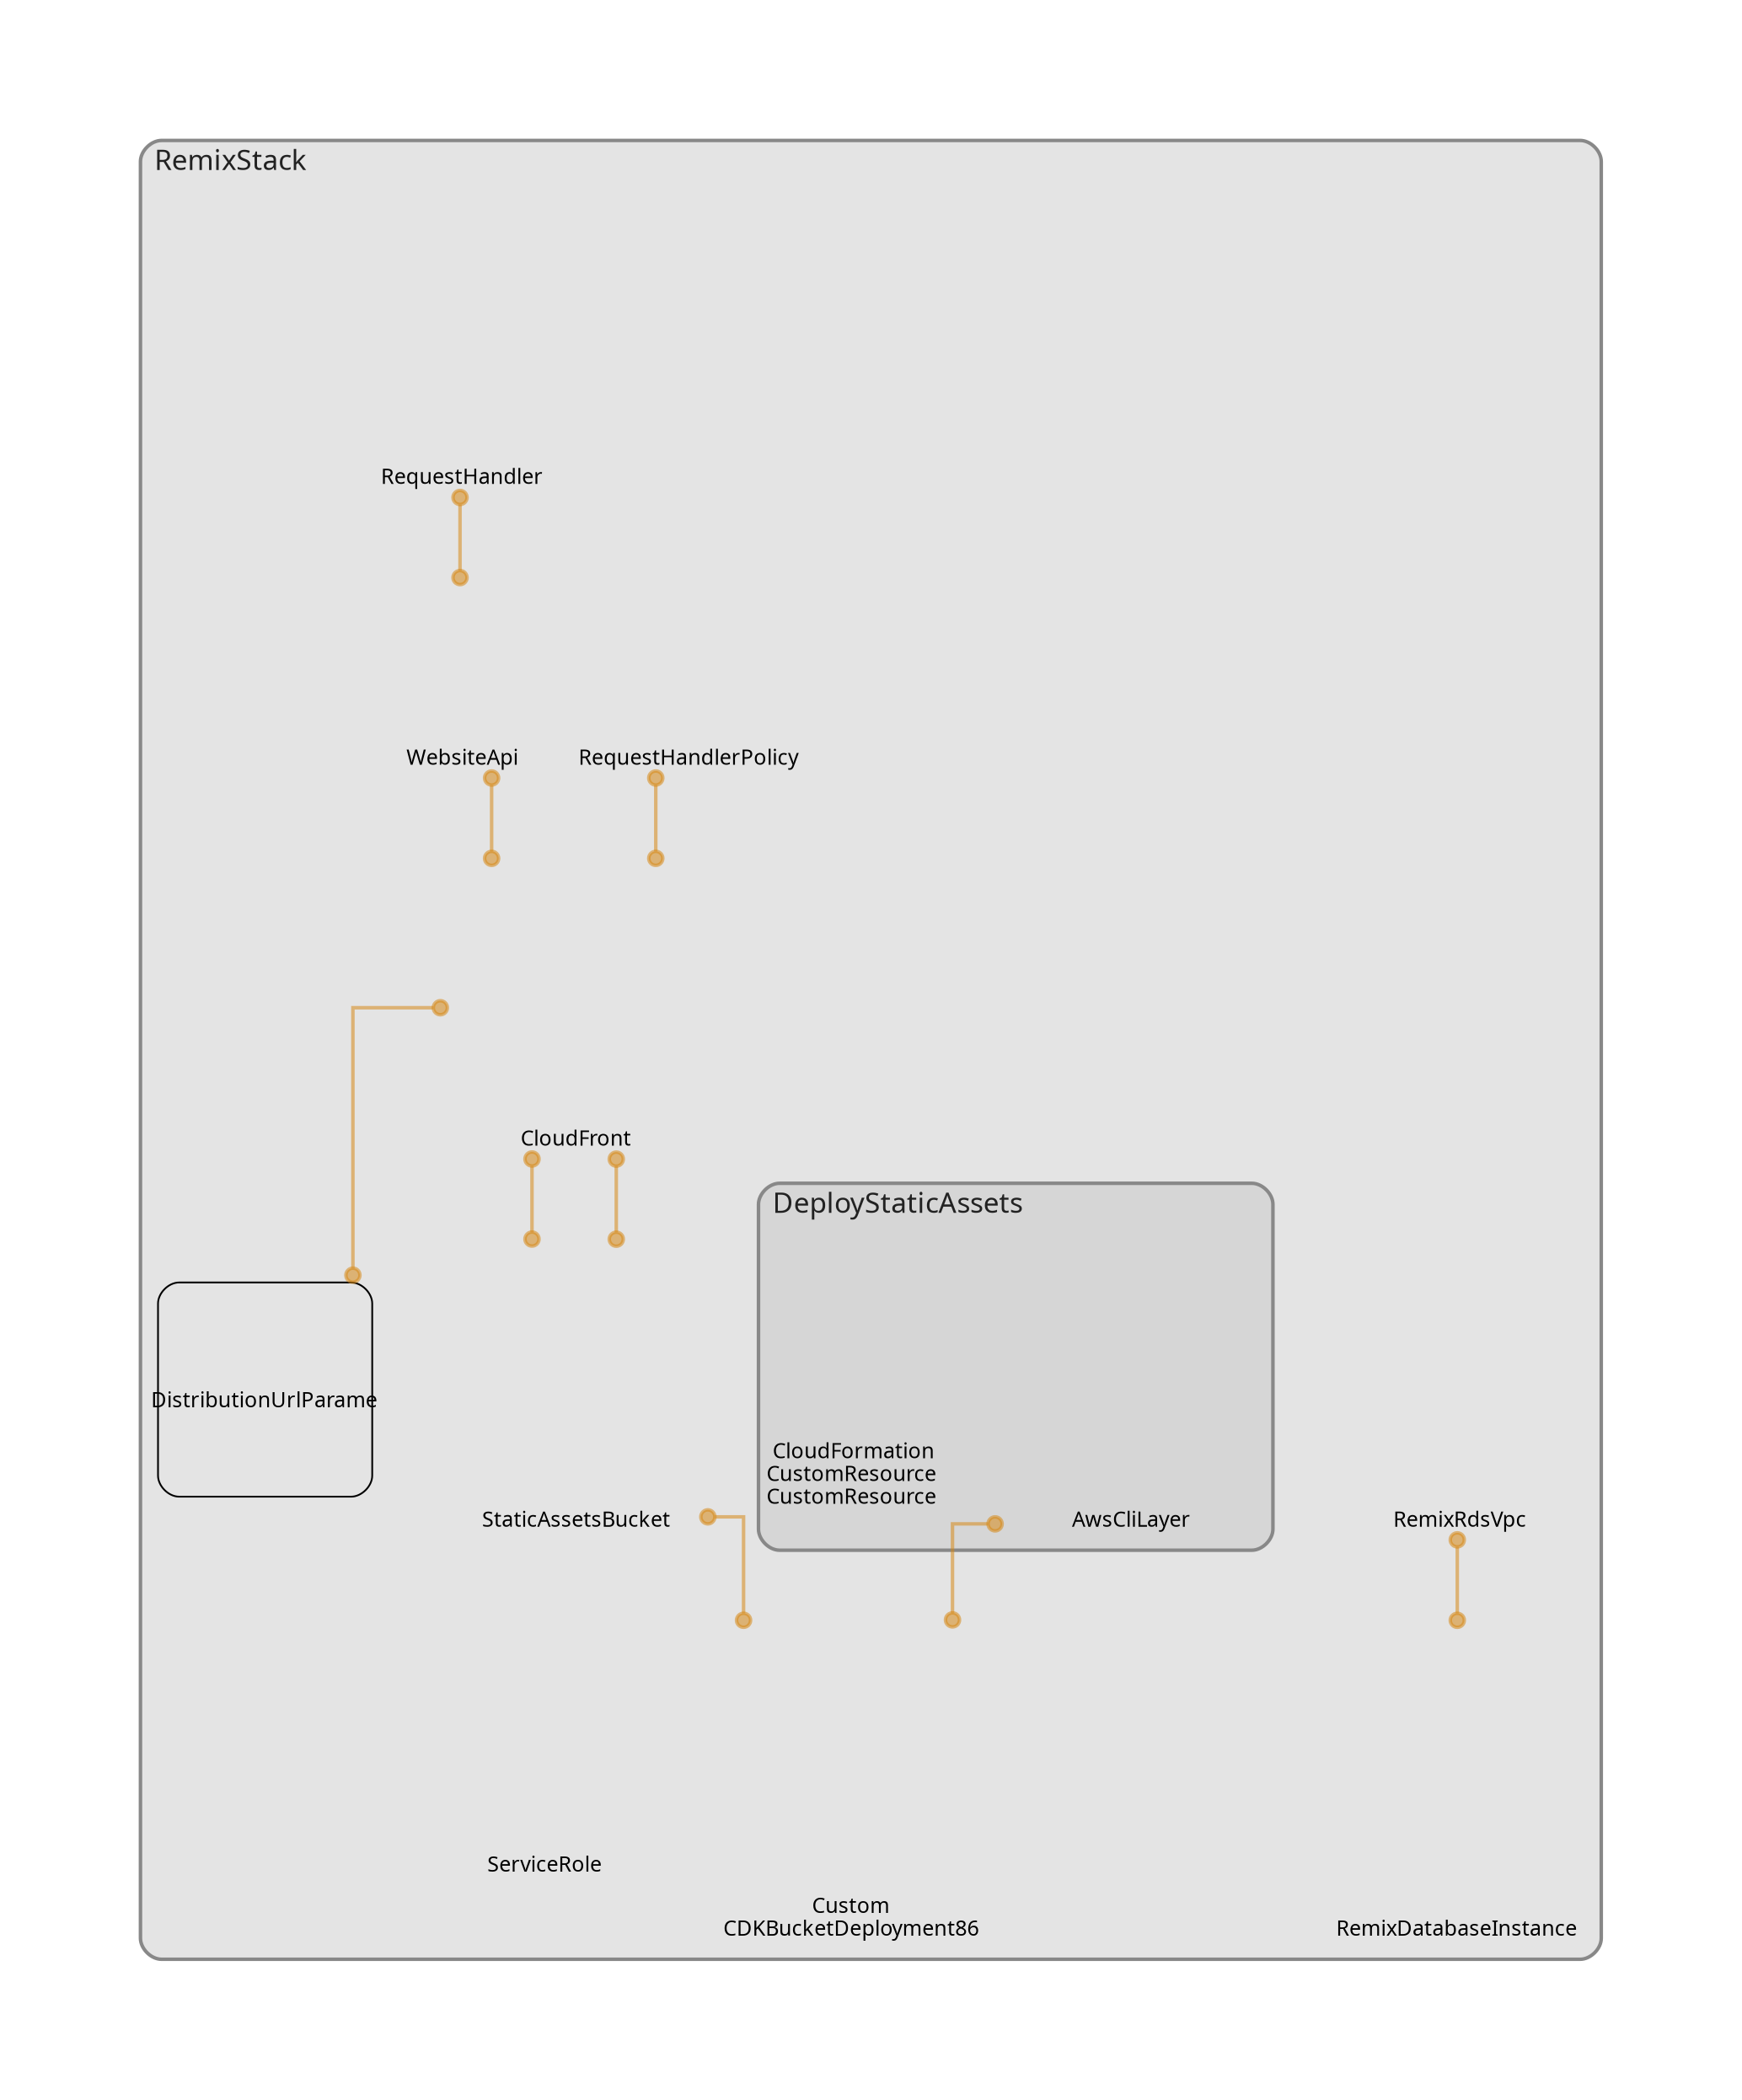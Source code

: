 digraph "Diagram" {
  splines = "ortho";
  pad = "1.0";
  nodesep = "0.60";
  ranksep = "0.75";
  fontname = "Sans-Serif";
  fontsize = "15";
  dpi = "200";
  rankdir = "BT";
  compound = "true";
  fontcolor = "#222222";
  edge [
    color = "#D5871488",
    penwidth = 2,
    arrowhead = "dot",
    arrowtail = "dot",
  ];
  node [
    shape = "box",
    style = "rounded",
    fixedsize = true,
    width = 1.7,
    height = 1.7,
    labelloc = "c",
    imagescale = true,
    fontname = "Sans-Serif",
    fontsize = 8,
    margin = 8,
  ];
  subgraph "RemixStack" {
    subgraph "cluster-SubGraph.RemixStack" {
      graph [
        label = "RemixStack",
        labelloc = "b",
        labeljust = "l",
        margin = "10",
        fontsize = "16",
        penwidth = "2",
        pencolor = "#888888",
        style = "filled,rounded",
        fillcolor = "#e4e4e4",
      ];
      "RemixStack/RemixRdsVpc" [
        label = " RemixRdsVpc",
        fontsize = 12,
        image = "/Users/Aslak.Hellesoy/git/florianwiech/remix-aws-cdk-example/node_modules/cdk-dia/icons/aws/Service/Arch_Networking-Content/64/Arch_Amazon-Virtual-Private-Cloud_64@5x.png",
        imagescale = "true",
        imagepos = "tc",
        penwidth = "0",
        shape = "node",
        fixedsize = "true",
        labelloc = "b",
        width = 2,
        height = 2.266,
      ];
      "RemixStack/RemixDatabaseInstance" [
        label = "\nRemixDatabaseInstance",
        fontsize = 12,
        image = "/Users/Aslak.Hellesoy/git/florianwiech/remix-aws-cdk-example/node_modules/cdk-dia/icons/aws/Resource/Res_Compute/Res_48_Dark/Res_Amazon-EC2_T3-Instance_48_Dark.png",
        imagescale = "true",
        imagepos = "tc",
        penwidth = "0",
        shape = "node",
        fixedsize = "true",
        labelloc = "b",
        width = 2,
        height = 2.4819999999999998,
      ];
      "RemixStack/StaticAssetsBucket" [
        label = " StaticAssetsBucket",
        fontsize = 12,
        image = "/Users/Aslak.Hellesoy/git/florianwiech/remix-aws-cdk-example/node_modules/cdk-dia/icons/aws/Service/Arch_Storage/64/Arch_Amazon-S3-Standard_64@5x.png",
        imagescale = "true",
        imagepos = "tc",
        penwidth = "0",
        shape = "node",
        fixedsize = "true",
        labelloc = "b",
        width = 2,
        height = 2.266,
      ];
      "RemixStack/Custom__CDKBucketDeployment8693BB64968944B69AAFB0CC9EB8756C" [
        label = " Custom \nCDKBucketDeployment86",
        fontsize = 12,
        image = "/Users/Aslak.Hellesoy/git/florianwiech/remix-aws-cdk-example/node_modules/cdk-dia/icons/aws/Service/Arch_Compute/64/Arch_AWS-Lambda_64@5x.png",
        imagescale = "true",
        imagepos = "tc",
        penwidth = "0",
        shape = "node",
        fixedsize = "true",
        labelloc = "b",
        width = 2,
        height = 2.4819999999999998,
      ];
      "RemixStack/RequestHandler" [
        label = " RequestHandler",
        fontsize = 12,
        image = "/Users/Aslak.Hellesoy/git/florianwiech/remix-aws-cdk-example/node_modules/cdk-dia/icons/aws/Service/Arch_Compute/64/Arch_AWS-Lambda_64@5x.png",
        imagescale = "true",
        imagepos = "tc",
        penwidth = "0",
        shape = "node",
        fixedsize = "true",
        labelloc = "b",
        width = 2,
        height = 2.266,
      ];
      "RemixStack/WebsiteApi" [
        label = " WebsiteApi",
        fontsize = 12,
        image = "/Users/Aslak.Hellesoy/git/florianwiech/remix-aws-cdk-example/node_modules/cdk-dia/icons/aws/Service/Arch_Networking-Content/64/Arch_Amazon-API-Gateway_64@5x.png",
        imagescale = "true",
        imagepos = "tc",
        penwidth = "0",
        shape = "node",
        fixedsize = "true",
        labelloc = "b",
        width = 1.2,
        height = 1.466,
      ];
      "RemixStack/RequestHandlerPolicy" [
        label = " RequestHandlerPolicy",
        fontsize = 12,
        image = "/Users/Aslak.Hellesoy/git/florianwiech/remix-aws-cdk-example/node_modules/cdk-dia/icons/aws/Service/Arch_Networking-Content/64/Arch_Amazon-CloudFront_64@5x.png",
        imagescale = "true",
        imagepos = "tc",
        penwidth = "0",
        shape = "node",
        fixedsize = "true",
        labelloc = "b",
        width = 1.2,
        height = 1.466,
      ];
      "RemixStack/CloudFront" [
        label = " CloudFront",
        fontsize = 12,
        image = "/Users/Aslak.Hellesoy/git/florianwiech/remix-aws-cdk-example/node_modules/cdk-dia/icons/aws/Service/Arch_Networking-Content/64/Arch_Amazon-CloudFront_64@5x.png",
        imagescale = "true",
        imagepos = "tc",
        penwidth = "0",
        shape = "node",
        fixedsize = "true",
        labelloc = "b",
        width = 2,
        height = 2.266,
      ];
      "RemixStack/DistributionUrlParameter" [
        label = "\nDistributionUrlParame",
        fontsize = 12,
      ];
      "RemixStack/LogRetentionaae0aa3c5b4d4f87b02d85b201efdd8a/ServiceRole" [
        label = " ServiceRole",
        fontsize = 12,
        image = "/Users/Aslak.Hellesoy/git/florianwiech/remix-aws-cdk-example/node_modules/cdk-dia/icons/aws/Service/Arch_Security-Identity-Compliance/64/Arch_AWS-Identity-and-Access-Management_64@5x.png",
        imagescale = "true",
        imagepos = "tc",
        penwidth = "0",
        shape = "node",
        fixedsize = "true",
        labelloc = "b",
        width = 1.2,
        height = 1.466,
      ];
      subgraph "cluster-SubGraph.DeployStaticAssets" {
        graph [
          label = "DeployStaticAssets",
          labelloc = "b",
          labeljust = "l",
          margin = "10",
          fontsize = "16",
          penwidth = "2",
          pencolor = "#888888",
          style = "filled,rounded",
          fillcolor = "#d6d6d6",
        ];
        "RemixStack/DeployStaticAssets/AwsCliLayer" [
          label = " AwsCliLayer",
          fontsize = 12,
          image = "/Users/Aslak.Hellesoy/git/florianwiech/remix-aws-cdk-example/node_modules/cdk-dia/icons/aws/Service/Arch_Compute/64/Arch_AWS-Lambda_64@5x.png",
          imagescale = "true",
          imagepos = "tc",
          penwidth = "0",
          shape = "node",
          fixedsize = "true",
          labelloc = "b",
          width = 2,
          height = 2.266,
        ];
        "RemixStack/DeployStaticAssets/CustomResource" [
          label = " CloudFormation\nCustomResource\nCustomResource",
          fontsize = 12,
          image = "/Users/Aslak.Hellesoy/git/florianwiech/remix-aws-cdk-example/node_modules/cdk-dia/icons/aws/Service/Arch_Management-Governance/64/Arch_AWS-CloudFormation_64@5x.png",
          imagescale = "true",
          imagepos = "tc",
          penwidth = "0",
          shape = "node",
          fixedsize = "true",
          labelloc = "b",
          width = 1.2,
          height = 1.898,
        ];
      }
    }
  }
  "RemixStack/RemixDatabaseInstance" -> "RemixStack/RemixRdsVpc" [
    dir = "both",
  ];
  "RemixStack/StaticAssetsBucket" -> "RemixStack/CloudFront" [
    dir = "both",
  ];
  "RemixStack/Custom__CDKBucketDeployment8693BB64968944B69AAFB0CC9EB8756C" -> "RemixStack/StaticAssetsBucket" [
    dir = "both",
  ];
  "RemixStack/Custom__CDKBucketDeployment8693BB64968944B69AAFB0CC9EB8756C" -> "RemixStack/DeployStaticAssets/AwsCliLayer" [
    dir = "both",
  ];
  "RemixStack/WebsiteApi" -> "RemixStack/RequestHandler" [
    dir = "both",
  ];
  "RemixStack/CloudFront" -> "RemixStack/StaticAssetsBucket" [
    dir = "both",
  ];
  "RemixStack/CloudFront" -> "RemixStack/WebsiteApi" [
    dir = "both",
  ];
  "RemixStack/CloudFront" -> "RemixStack/RequestHandlerPolicy" [
    dir = "both",
  ];
  "RemixStack/DistributionUrlParameter" -> "RemixStack/CloudFront" [
    dir = "both",
  ];
}